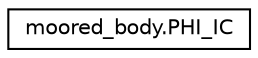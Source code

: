 digraph "Graphical Class Hierarchy"
{
 // LATEX_PDF_SIZE
  edge [fontname="Helvetica",fontsize="10",labelfontname="Helvetica",labelfontsize="10"];
  node [fontname="Helvetica",fontsize="10",shape=record];
  rankdir="LR";
  Node0 [label="moored_body.PHI_IC",height=0.2,width=0.4,color="black", fillcolor="white", style="filled",URL="$de/db7/classmoored__body_1_1PHI__IC.html",tooltip=" "];
}
